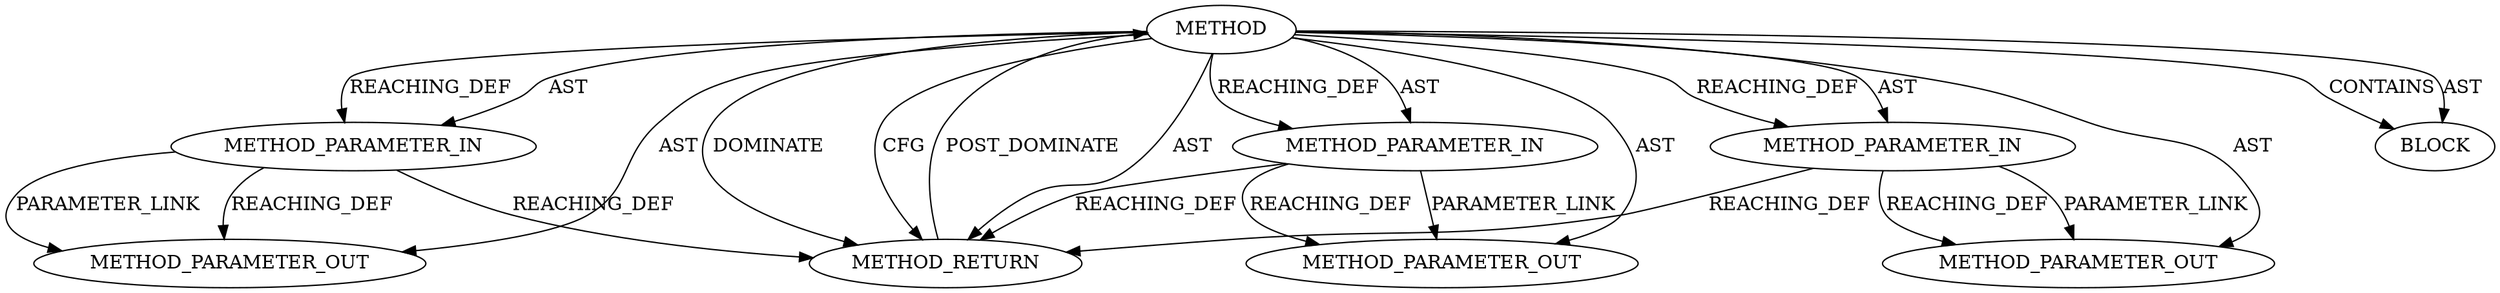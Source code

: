 digraph {
  22119 [label=METHOD_PARAMETER_OUT ORDER=2 CODE="p2" IS_VARIADIC=false TYPE_FULL_NAME="ANY" EVALUATION_STRATEGY="BY_VALUE" INDEX=2 NAME="p2"]
  20283 [label=BLOCK ORDER=1 ARGUMENT_INDEX=1 CODE="<empty>" TYPE_FULL_NAME="ANY"]
  20284 [label=METHOD_RETURN ORDER=2 CODE="RET" TYPE_FULL_NAME="ANY" EVALUATION_STRATEGY="BY_VALUE"]
  22120 [label=METHOD_PARAMETER_OUT ORDER=3 CODE="p3" IS_VARIADIC=false TYPE_FULL_NAME="ANY" EVALUATION_STRATEGY="BY_VALUE" INDEX=3 NAME="p3"]
  20279 [label=METHOD AST_PARENT_TYPE="NAMESPACE_BLOCK" AST_PARENT_FULL_NAME="<global>" ORDER=0 CODE="<empty>" FULL_NAME="crypto_aead_setkey" IS_EXTERNAL=true FILENAME="<empty>" SIGNATURE="" NAME="crypto_aead_setkey"]
  20281 [label=METHOD_PARAMETER_IN ORDER=2 CODE="p2" IS_VARIADIC=false TYPE_FULL_NAME="ANY" EVALUATION_STRATEGY="BY_VALUE" INDEX=2 NAME="p2"]
  20280 [label=METHOD_PARAMETER_IN ORDER=1 CODE="p1" IS_VARIADIC=false TYPE_FULL_NAME="ANY" EVALUATION_STRATEGY="BY_VALUE" INDEX=1 NAME="p1"]
  22118 [label=METHOD_PARAMETER_OUT ORDER=1 CODE="p1" IS_VARIADIC=false TYPE_FULL_NAME="ANY" EVALUATION_STRATEGY="BY_VALUE" INDEX=1 NAME="p1"]
  20282 [label=METHOD_PARAMETER_IN ORDER=3 CODE="p3" IS_VARIADIC=false TYPE_FULL_NAME="ANY" EVALUATION_STRATEGY="BY_VALUE" INDEX=3 NAME="p3"]
  20279 -> 20284 [label=AST ]
  20279 -> 20281 [label=AST ]
  20279 -> 20280 [label=AST ]
  20284 -> 20279 [label=POST_DOMINATE ]
  20279 -> 20284 [label=DOMINATE ]
  20279 -> 20282 [label=REACHING_DEF VARIABLE=""]
  20279 -> 20284 [label=CFG ]
  20280 -> 20284 [label=REACHING_DEF VARIABLE="p1"]
  20281 -> 22119 [label=PARAMETER_LINK ]
  20281 -> 20284 [label=REACHING_DEF VARIABLE="p2"]
  20281 -> 22119 [label=REACHING_DEF VARIABLE="p2"]
  20279 -> 22120 [label=AST ]
  20279 -> 20283 [label=CONTAINS ]
  20282 -> 22120 [label=REACHING_DEF VARIABLE="p3"]
  20279 -> 20280 [label=REACHING_DEF VARIABLE=""]
  20282 -> 22120 [label=PARAMETER_LINK ]
  20279 -> 20282 [label=AST ]
  20280 -> 22118 [label=REACHING_DEF VARIABLE="p1"]
  20279 -> 20283 [label=AST ]
  20282 -> 20284 [label=REACHING_DEF VARIABLE="p3"]
  20280 -> 22118 [label=PARAMETER_LINK ]
  20279 -> 22119 [label=AST ]
  20279 -> 20281 [label=REACHING_DEF VARIABLE=""]
  20279 -> 22118 [label=AST ]
}
